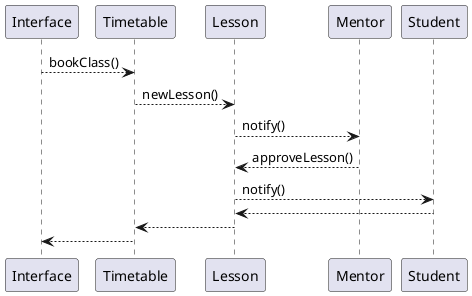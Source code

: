 @startuml

Interface --> Timetable: bookClass()
Timetable --> Lesson: newLesson()
Lesson --> Mentor: notify()
Lesson <-- Mentor : approveLesson()
Lesson --> Student: notify()
Lesson <-- Student
Timetable <-- Lesson
Interface <-- Timetable

@enduml
